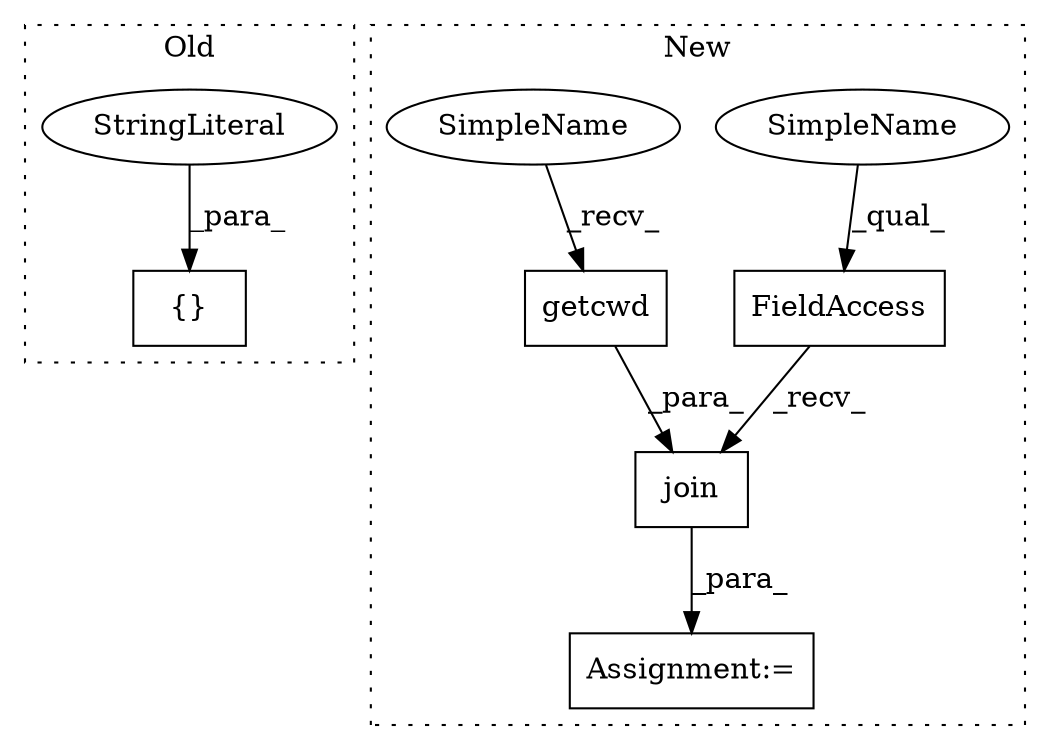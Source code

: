 digraph G {
subgraph cluster0 {
1 [label="{}" a="4" s="4123,4137" l="1,1" shape="box"];
6 [label="StringLiteral" a="45" s="4124" l="13" shape="ellipse"];
label = "Old";
style="dotted";
}
subgraph cluster1 {
2 [label="getcwd" a="32" s="2993" l="8" shape="box"];
3 [label="Assignment:=" a="7" s="2976" l="1" shape="box"];
4 [label="join" a="32" s="2985,3012" l="5,1" shape="box"];
5 [label="FieldAccess" a="22" s="2977" l="7" shape="box"];
7 [label="SimpleName" a="42" s="2977" l="2" shape="ellipse"];
8 [label="SimpleName" a="42" s="2990" l="2" shape="ellipse"];
label = "New";
style="dotted";
}
2 -> 4 [label="_para_"];
4 -> 3 [label="_para_"];
5 -> 4 [label="_recv_"];
6 -> 1 [label="_para_"];
7 -> 5 [label="_qual_"];
8 -> 2 [label="_recv_"];
}
